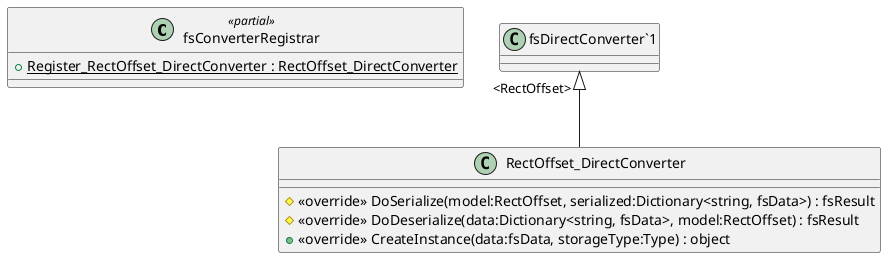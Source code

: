 @startuml
class fsConverterRegistrar <<partial>> {
    + {static} Register_RectOffset_DirectConverter : RectOffset_DirectConverter
}
class RectOffset_DirectConverter {
    # <<override>> DoSerialize(model:RectOffset, serialized:Dictionary<string, fsData>) : fsResult
    # <<override>> DoDeserialize(data:Dictionary<string, fsData>, model:RectOffset) : fsResult
    + <<override>> CreateInstance(data:fsData, storageType:Type) : object
}
"fsDirectConverter`1" "<RectOffset>" <|-- RectOffset_DirectConverter
@enduml
